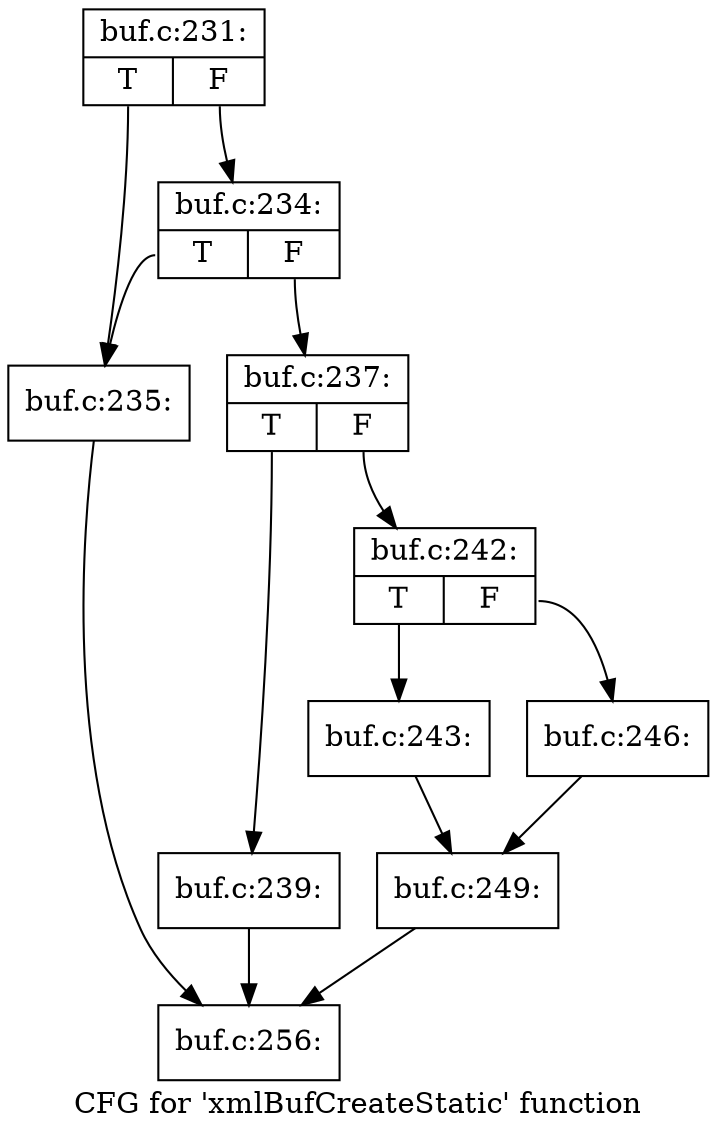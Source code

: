 digraph "CFG for 'xmlBufCreateStatic' function" {
	label="CFG for 'xmlBufCreateStatic' function";

	Node0x55612b0 [shape=record,label="{buf.c:231:|{<s0>T|<s1>F}}"];
	Node0x55612b0:s0 -> Node0x5564080;
	Node0x55612b0:s1 -> Node0x5564120;
	Node0x5564120 [shape=record,label="{buf.c:234:|{<s0>T|<s1>F}}"];
	Node0x5564120:s0 -> Node0x5564080;
	Node0x5564120:s1 -> Node0x55640d0;
	Node0x5564080 [shape=record,label="{buf.c:235:}"];
	Node0x5564080 -> Node0x5563d20;
	Node0x55640d0 [shape=record,label="{buf.c:237:|{<s0>T|<s1>F}}"];
	Node0x55640d0:s0 -> Node0x55671f0;
	Node0x55640d0:s1 -> Node0x5567240;
	Node0x55671f0 [shape=record,label="{buf.c:239:}"];
	Node0x55671f0 -> Node0x5563d20;
	Node0x5567240 [shape=record,label="{buf.c:242:|{<s0>T|<s1>F}}"];
	Node0x5567240:s0 -> Node0x55678a0;
	Node0x5567240:s1 -> Node0x5567940;
	Node0x55678a0 [shape=record,label="{buf.c:243:}"];
	Node0x55678a0 -> Node0x55678f0;
	Node0x5567940 [shape=record,label="{buf.c:246:}"];
	Node0x5567940 -> Node0x55678f0;
	Node0x55678f0 [shape=record,label="{buf.c:249:}"];
	Node0x55678f0 -> Node0x5563d20;
	Node0x5563d20 [shape=record,label="{buf.c:256:}"];
}
